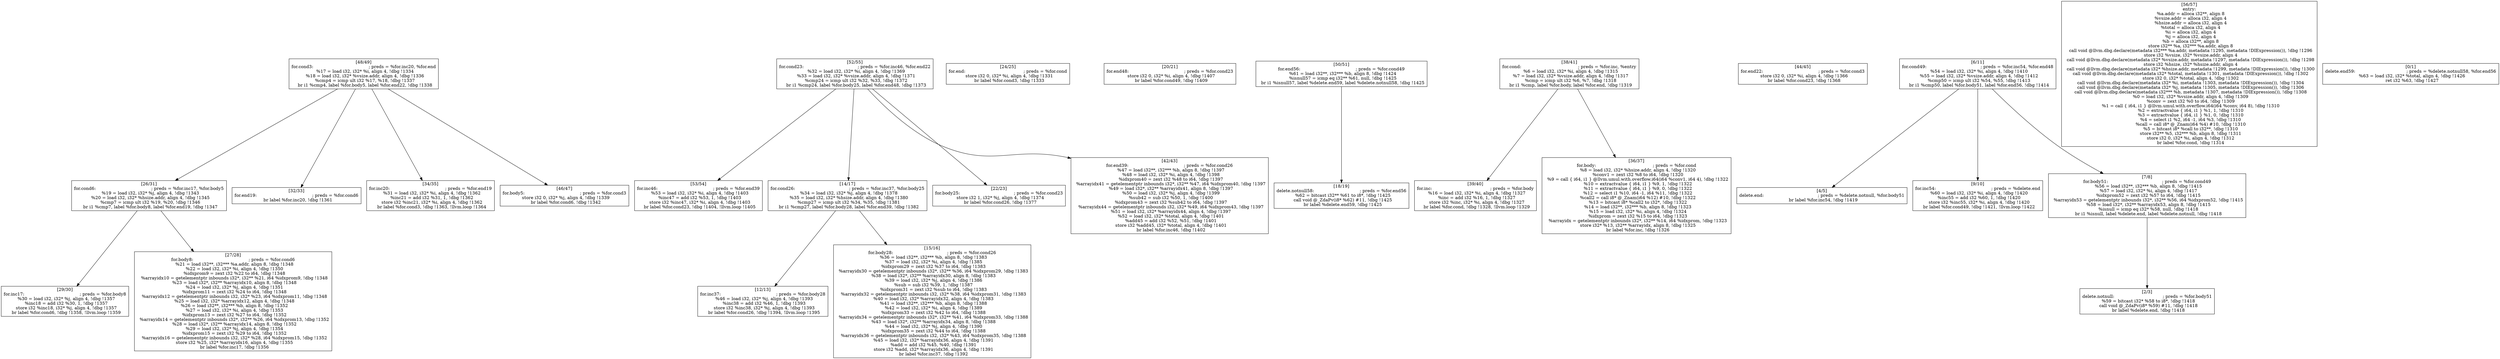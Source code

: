 
digraph G {


node96 [label="[29/30]
for.inc17:                                        ; preds = %for.body8
  %30 = load i32, i32* %j, align 4, !dbg !1357
  %inc18 = add i32 %30, 1, !dbg !1357
  store i32 %inc18, i32* %j, align 4, !dbg !1357
  br label %for.cond6, !dbg !1358, !llvm.loop !1359
",shape=rectangle ]
node95 [label="[53/54]
for.inc46:                                        ; preds = %for.end39
  %53 = load i32, i32* %i, align 4, !dbg !1403
  %inc47 = add i32 %53, 1, !dbg !1403
  store i32 %inc47, i32* %i, align 4, !dbg !1403
  br label %for.cond23, !dbg !1404, !llvm.loop !1405
",shape=rectangle ]
node91 [label="[24/25]
for.end:                                          ; preds = %for.cond
  store i32 0, i32* %i, align 4, !dbg !1331
  br label %for.cond3, !dbg !1333
",shape=rectangle ]
node89 [label="[20/21]
for.end48:                                        ; preds = %for.cond23
  store i32 0, i32* %i, align 4, !dbg !1407
  br label %for.cond49, !dbg !1409
",shape=rectangle ]
node88 [label="[18/19]
delete.notnull58:                                 ; preds = %for.end56
  %62 = bitcast i32** %61 to i8*, !dbg !1425
  call void @_ZdaPv(i8* %62) #11, !dbg !1425
  br label %delete.end59, !dbg !1425
",shape=rectangle ]
node87 [label="[14/17]
for.cond26:                                       ; preds = %for.inc37, %for.body25
  %34 = load i32, i32* %j, align 4, !dbg !1378
  %35 = load i32, i32* %hsize.addr, align 4, !dbg !1380
  %cmp27 = icmp ult i32 %34, %35, !dbg !1381
  br i1 %cmp27, label %for.body28, label %for.end39, !dbg !1382
",shape=rectangle ]
node85 [label="[12/13]
for.inc37:                                        ; preds = %for.body28
  %46 = load i32, i32* %j, align 4, !dbg !1393
  %inc38 = add i32 %46, 1, !dbg !1393
  store i32 %inc38, i32* %j, align 4, !dbg !1393
  br label %for.cond26, !dbg !1394, !llvm.loop !1395
",shape=rectangle ]
node90 [label="[22/23]
for.body25:                                       ; preds = %for.cond23
  store i32 1, i32* %j, align 4, !dbg !1374
  br label %for.cond26, !dbg !1377
",shape=rectangle ]
node72 [label="[26/31]
for.cond6:                                        ; preds = %for.inc17, %for.body5
  %19 = load i32, i32* %j, align 4, !dbg !1343
  %20 = load i32, i32* %hsize.addr, align 4, !dbg !1345
  %cmp7 = icmp ult i32 %19, %20, !dbg !1346
  br i1 %cmp7, label %for.body8, label %for.end19, !dbg !1347
",shape=rectangle ]
node92 [label="[48/49]
for.cond3:                                        ; preds = %for.inc20, %for.end
  %17 = load i32, i32* %i, align 4, !dbg !1334
  %18 = load i32, i32* %vsize.addr, align 4, !dbg !1336
  %cmp4 = icmp ult i32 %17, %18, !dbg !1337
  br i1 %cmp4, label %for.body5, label %for.end22, !dbg !1338
",shape=rectangle ]
node71 [label="[38/41]
for.cond:                                         ; preds = %for.inc, %entry
  %6 = load i32, i32* %i, align 4, !dbg !1315
  %7 = load i32, i32* %vsize.addr, align 4, !dbg !1317
  %cmp = icmp ult i32 %6, %7, !dbg !1318
  br i1 %cmp, label %for.body, label %for.end, !dbg !1319
",shape=rectangle ]
node93 [label="[50/51]
for.end56:                                        ; preds = %for.cond49
  %61 = load i32**, i32*** %b, align 8, !dbg !1424
  %isnull57 = icmp eq i32** %61, null, !dbg !1425
  br i1 %isnull57, label %delete.end59, label %delete.notnull58, !dbg !1425
",shape=rectangle ]
node68 [label="[27/28]
for.body8:                                        ; preds = %for.cond6
  %21 = load i32**, i32*** %a.addr, align 8, !dbg !1348
  %22 = load i32, i32* %i, align 4, !dbg !1350
  %idxprom9 = zext i32 %22 to i64, !dbg !1348
  %arrayidx10 = getelementptr inbounds i32*, i32** %21, i64 %idxprom9, !dbg !1348
  %23 = load i32*, i32** %arrayidx10, align 8, !dbg !1348
  %24 = load i32, i32* %j, align 4, !dbg !1351
  %idxprom11 = zext i32 %24 to i64, !dbg !1348
  %arrayidx12 = getelementptr inbounds i32, i32* %23, i64 %idxprom11, !dbg !1348
  %25 = load i32, i32* %arrayidx12, align 4, !dbg !1348
  %26 = load i32**, i32*** %b, align 8, !dbg !1352
  %27 = load i32, i32* %i, align 4, !dbg !1353
  %idxprom13 = zext i32 %27 to i64, !dbg !1352
  %arrayidx14 = getelementptr inbounds i32*, i32** %26, i64 %idxprom13, !dbg !1352
  %28 = load i32*, i32** %arrayidx14, align 8, !dbg !1352
  %29 = load i32, i32* %j, align 4, !dbg !1354
  %idxprom15 = zext i32 %29 to i64, !dbg !1352
  %arrayidx16 = getelementptr inbounds i32, i32* %28, i64 %idxprom15, !dbg !1352
  store i32 %25, i32* %arrayidx16, align 4, !dbg !1355
  br label %for.inc17, !dbg !1356
",shape=rectangle ]
node73 [label="[32/33]
for.end19:                                        ; preds = %for.cond6
  br label %for.inc20, !dbg !1361
",shape=rectangle ]
node69 [label="[34/35]
for.inc20:                                        ; preds = %for.end19
  %31 = load i32, i32* %i, align 4, !dbg !1362
  %inc21 = add i32 %31, 1, !dbg !1362
  store i32 %inc21, i32* %i, align 4, !dbg !1362
  br label %for.cond3, !dbg !1363, !llvm.loop !1364
",shape=rectangle ]
node76 [label="[52/55]
for.cond23:                                       ; preds = %for.inc46, %for.end22
  %32 = load i32, i32* %i, align 4, !dbg !1369
  %33 = load i32, i32* %vsize.addr, align 4, !dbg !1371
  %cmp24 = icmp ult i32 %32, %33, !dbg !1372
  br i1 %cmp24, label %for.body25, label %for.end48, !dbg !1373
",shape=rectangle ]
node86 [label="[46/47]
for.body5:                                        ; preds = %for.cond3
  store i32 0, i32* %j, align 4, !dbg !1339
  br label %for.cond6, !dbg !1342
",shape=rectangle ]
node74 [label="[39/40]
for.inc:                                          ; preds = %for.body
  %16 = load i32, i32* %i, align 4, !dbg !1327
  %inc = add i32 %16, 1, !dbg !1327
  store i32 %inc, i32* %i, align 4, !dbg !1327
  br label %for.cond, !dbg !1328, !llvm.loop !1329
",shape=rectangle ]
node75 [label="[44/45]
for.end22:                                        ; preds = %for.cond3
  store i32 0, i32* %i, align 4, !dbg !1366
  br label %for.cond23, !dbg !1368
",shape=rectangle ]
node77 [label="[15/16]
for.body28:                                       ; preds = %for.cond26
  %36 = load i32**, i32*** %b, align 8, !dbg !1383
  %37 = load i32, i32* %i, align 4, !dbg !1385
  %idxprom29 = zext i32 %37 to i64, !dbg !1383
  %arrayidx30 = getelementptr inbounds i32*, i32** %36, i64 %idxprom29, !dbg !1383
  %38 = load i32*, i32** %arrayidx30, align 8, !dbg !1383
  %39 = load i32, i32* %j, align 4, !dbg !1386
  %sub = sub i32 %39, 1, !dbg !1387
  %idxprom31 = zext i32 %sub to i64, !dbg !1383
  %arrayidx32 = getelementptr inbounds i32, i32* %38, i64 %idxprom31, !dbg !1383
  %40 = load i32, i32* %arrayidx32, align 4, !dbg !1383
  %41 = load i32**, i32*** %b, align 8, !dbg !1388
  %42 = load i32, i32* %i, align 4, !dbg !1389
  %idxprom33 = zext i32 %42 to i64, !dbg !1388
  %arrayidx34 = getelementptr inbounds i32*, i32** %41, i64 %idxprom33, !dbg !1388
  %43 = load i32*, i32** %arrayidx34, align 8, !dbg !1388
  %44 = load i32, i32* %j, align 4, !dbg !1390
  %idxprom35 = zext i32 %44 to i64, !dbg !1388
  %arrayidx36 = getelementptr inbounds i32, i32* %43, i64 %idxprom35, !dbg !1388
  %45 = load i32, i32* %arrayidx36, align 4, !dbg !1391
  %add = add i32 %45, %40, !dbg !1391
  store i32 %add, i32* %arrayidx36, align 4, !dbg !1391
  br label %for.inc37, !dbg !1392
",shape=rectangle ]
node78 [label="[42/43]
for.end39:                                        ; preds = %for.cond26
  %47 = load i32**, i32*** %b, align 8, !dbg !1397
  %48 = load i32, i32* %i, align 4, !dbg !1398
  %idxprom40 = zext i32 %48 to i64, !dbg !1397
  %arrayidx41 = getelementptr inbounds i32*, i32** %47, i64 %idxprom40, !dbg !1397
  %49 = load i32*, i32** %arrayidx41, align 8, !dbg !1397
  %50 = load i32, i32* %j, align 4, !dbg !1399
  %sub42 = sub i32 %50, 1, !dbg !1400
  %idxprom43 = zext i32 %sub42 to i64, !dbg !1397
  %arrayidx44 = getelementptr inbounds i32, i32* %49, i64 %idxprom43, !dbg !1397
  %51 = load i32, i32* %arrayidx44, align 4, !dbg !1397
  %52 = load i32, i32* %total, align 4, !dbg !1401
  %add45 = add i32 %52, %51, !dbg !1401
  store i32 %add45, i32* %total, align 4, !dbg !1401
  br label %for.inc46, !dbg !1402
",shape=rectangle ]
node83 [label="[4/5]
delete.end:                                       ; preds = %delete.notnull, %for.body51
  br label %for.inc54, !dbg !1419
",shape=rectangle ]
node80 [label="[9/10]
for.inc54:                                        ; preds = %delete.end
  %60 = load i32, i32* %i, align 4, !dbg !1420
  %inc55 = add i32 %60, 1, !dbg !1420
  store i32 %inc55, i32* %i, align 4, !dbg !1420
  br label %for.cond49, !dbg !1421, !llvm.loop !1422
",shape=rectangle ]
node79 [label="[6/11]
for.cond49:                                       ; preds = %for.inc54, %for.end48
  %54 = load i32, i32* %i, align 4, !dbg !1410
  %55 = load i32, i32* %vsize.addr, align 4, !dbg !1412
  %cmp50 = icmp ult i32 %54, %55, !dbg !1413
  br i1 %cmp50, label %for.body51, label %for.end56, !dbg !1414
",shape=rectangle ]
node84 [label="[2/3]
delete.notnull:                                   ; preds = %for.body51
  %59 = bitcast i32* %58 to i8*, !dbg !1418
  call void @_ZdaPv(i8* %59) #11, !dbg !1418
  br label %delete.end, !dbg !1418
",shape=rectangle ]
node81 [label="[7/8]
for.body51:                                       ; preds = %for.cond49
  %56 = load i32**, i32*** %b, align 8, !dbg !1415
  %57 = load i32, i32* %i, align 4, !dbg !1417
  %idxprom52 = zext i32 %57 to i64, !dbg !1415
  %arrayidx53 = getelementptr inbounds i32*, i32** %56, i64 %idxprom52, !dbg !1415
  %58 = load i32*, i32** %arrayidx53, align 8, !dbg !1415
  %isnull = icmp eq i32* %58, null, !dbg !1418
  br i1 %isnull, label %delete.end, label %delete.notnull, !dbg !1418
",shape=rectangle ]
node94 [label="[56/57]
entry:
  %a.addr = alloca i32**, align 8
  %vsize.addr = alloca i32, align 4
  %hsize.addr = alloca i32, align 4
  %total = alloca i32, align 4
  %i = alloca i32, align 4
  %j = alloca i32, align 4
  %b = alloca i32**, align 8
  store i32** %a, i32*** %a.addr, align 8
  call void @llvm.dbg.declare(metadata i32*** %a.addr, metadata !1295, metadata !DIExpression()), !dbg !1296
  store i32 %vsize, i32* %vsize.addr, align 4
  call void @llvm.dbg.declare(metadata i32* %vsize.addr, metadata !1297, metadata !DIExpression()), !dbg !1298
  store i32 %hsize, i32* %hsize.addr, align 4
  call void @llvm.dbg.declare(metadata i32* %hsize.addr, metadata !1299, metadata !DIExpression()), !dbg !1300
  call void @llvm.dbg.declare(metadata i32* %total, metadata !1301, metadata !DIExpression()), !dbg !1302
  store i32 0, i32* %total, align 4, !dbg !1302
  call void @llvm.dbg.declare(metadata i32* %i, metadata !1303, metadata !DIExpression()), !dbg !1304
  call void @llvm.dbg.declare(metadata i32* %j, metadata !1305, metadata !DIExpression()), !dbg !1306
  call void @llvm.dbg.declare(metadata i32*** %b, metadata !1307, metadata !DIExpression()), !dbg !1308
  %0 = load i32, i32* %vsize.addr, align 4, !dbg !1309
  %conv = zext i32 %0 to i64, !dbg !1309
  %1 = call { i64, i1 } @llvm.umul.with.overflow.i64(i64 %conv, i64 8), !dbg !1310
  %2 = extractvalue { i64, i1 } %1, 1, !dbg !1310
  %3 = extractvalue { i64, i1 } %1, 0, !dbg !1310
  %4 = select i1 %2, i64 -1, i64 %3, !dbg !1310
  %call = call i8* @_Znam(i64 %4) #10, !dbg !1310
  %5 = bitcast i8* %call to i32**, !dbg !1310
  store i32** %5, i32*** %b, align 8, !dbg !1311
  store i32 0, i32* %i, align 4, !dbg !1312
  br label %for.cond, !dbg !1314
",shape=rectangle ]
node70 [label="[36/37]
for.body:                                         ; preds = %for.cond
  %8 = load i32, i32* %hsize.addr, align 4, !dbg !1320
  %conv1 = zext i32 %8 to i64, !dbg !1320
  %9 = call { i64, i1 } @llvm.umul.with.overflow.i64(i64 %conv1, i64 4), !dbg !1322
  %10 = extractvalue { i64, i1 } %9, 1, !dbg !1322
  %11 = extractvalue { i64, i1 } %9, 0, !dbg !1322
  %12 = select i1 %10, i64 -1, i64 %11, !dbg !1322
  %call2 = call i8* @_Znam(i64 %12) #10, !dbg !1322
  %13 = bitcast i8* %call2 to i32*, !dbg !1322
  %14 = load i32**, i32*** %b, align 8, !dbg !1323
  %15 = load i32, i32* %i, align 4, !dbg !1324
  %idxprom = zext i32 %15 to i64, !dbg !1323
  %arrayidx = getelementptr inbounds i32*, i32** %14, i64 %idxprom, !dbg !1323
  store i32* %13, i32** %arrayidx, align 8, !dbg !1325
  br label %for.inc, !dbg !1326
",shape=rectangle ]
node82 [label="[0/1]
delete.end59:                                     ; preds = %delete.notnull58, %for.end56
  %63 = load i32, i32* %total, align 4, !dbg !1426
  ret i32 %63, !dbg !1427
",shape=rectangle ]

node72->node96 [ ]
node76->node95 [ ]
node72->node68 [ ]
node79->node81 [ ]
node81->node84 [ ]
node92->node69 [ ]
node71->node74 [ ]
node76->node78 [ ]
node87->node85 [ ]
node92->node86 [ ]
node71->node70 [ ]
node79->node83 [ ]
node92->node72 [ ]
node79->node80 [ ]
node92->node73 [ ]
node93->node88 [ ]
node87->node77 [ ]
node76->node87 [ ]
node76->node90 [ ]


}
